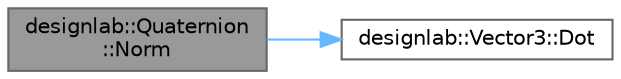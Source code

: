 digraph "designlab::Quaternion::Norm"
{
 // LATEX_PDF_SIZE
  bgcolor="transparent";
  edge [fontname=Helvetica,fontsize=10,labelfontname=Helvetica,labelfontsize=10];
  node [fontname=Helvetica,fontsize=10,shape=box,height=0.2,width=0.4];
  rankdir="LR";
  Node1 [id="Node000001",label="designlab::Quaternion\l::Norm",height=0.2,width=0.4,color="gray40", fillcolor="grey60", style="filled", fontcolor="black",tooltip="クォータニオンのノルムを返す   ノルムとは，ベクトルの大きさのこと．クォータニオンのノルムは，w^2 + x^2 + y^2 + z^2 で求められる"];
  Node1 -> Node2 [id="edge1_Node000001_Node000002",color="steelblue1",style="solid",tooltip=" "];
  Node2 [id="Node000002",label="designlab::Vector3::Dot",height=0.2,width=0.4,color="grey40", fillcolor="white", style="filled",URL="$structdesignlab_1_1_vector3.html#aeca4595ed55b1d5010f41801fbd3a76f",tooltip="自分・引数 の内積の結果を返す．"];
}
